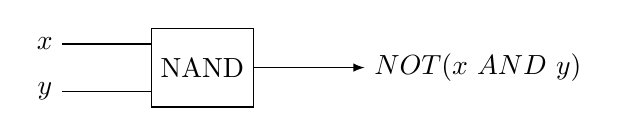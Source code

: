 \begin{tikzpicture}


  \node[draw,minimum height=1cm, align=center] (P) at (0,0){NAND};
 \node (A) at (-2,0.3) {$x$};
 \node (B) at (-2,-0.3) {$y$};
 \node (out) at (3.5,0) {$NOT(x\ AND\ y)$};

  \draw($(P.west)+(0,0.3)$) -- (A);
  \draw($(P.west)+(0,-0.3)$) -- (B);
  \draw[->,>=latex](P.east) -- (out);


\end{tikzpicture}